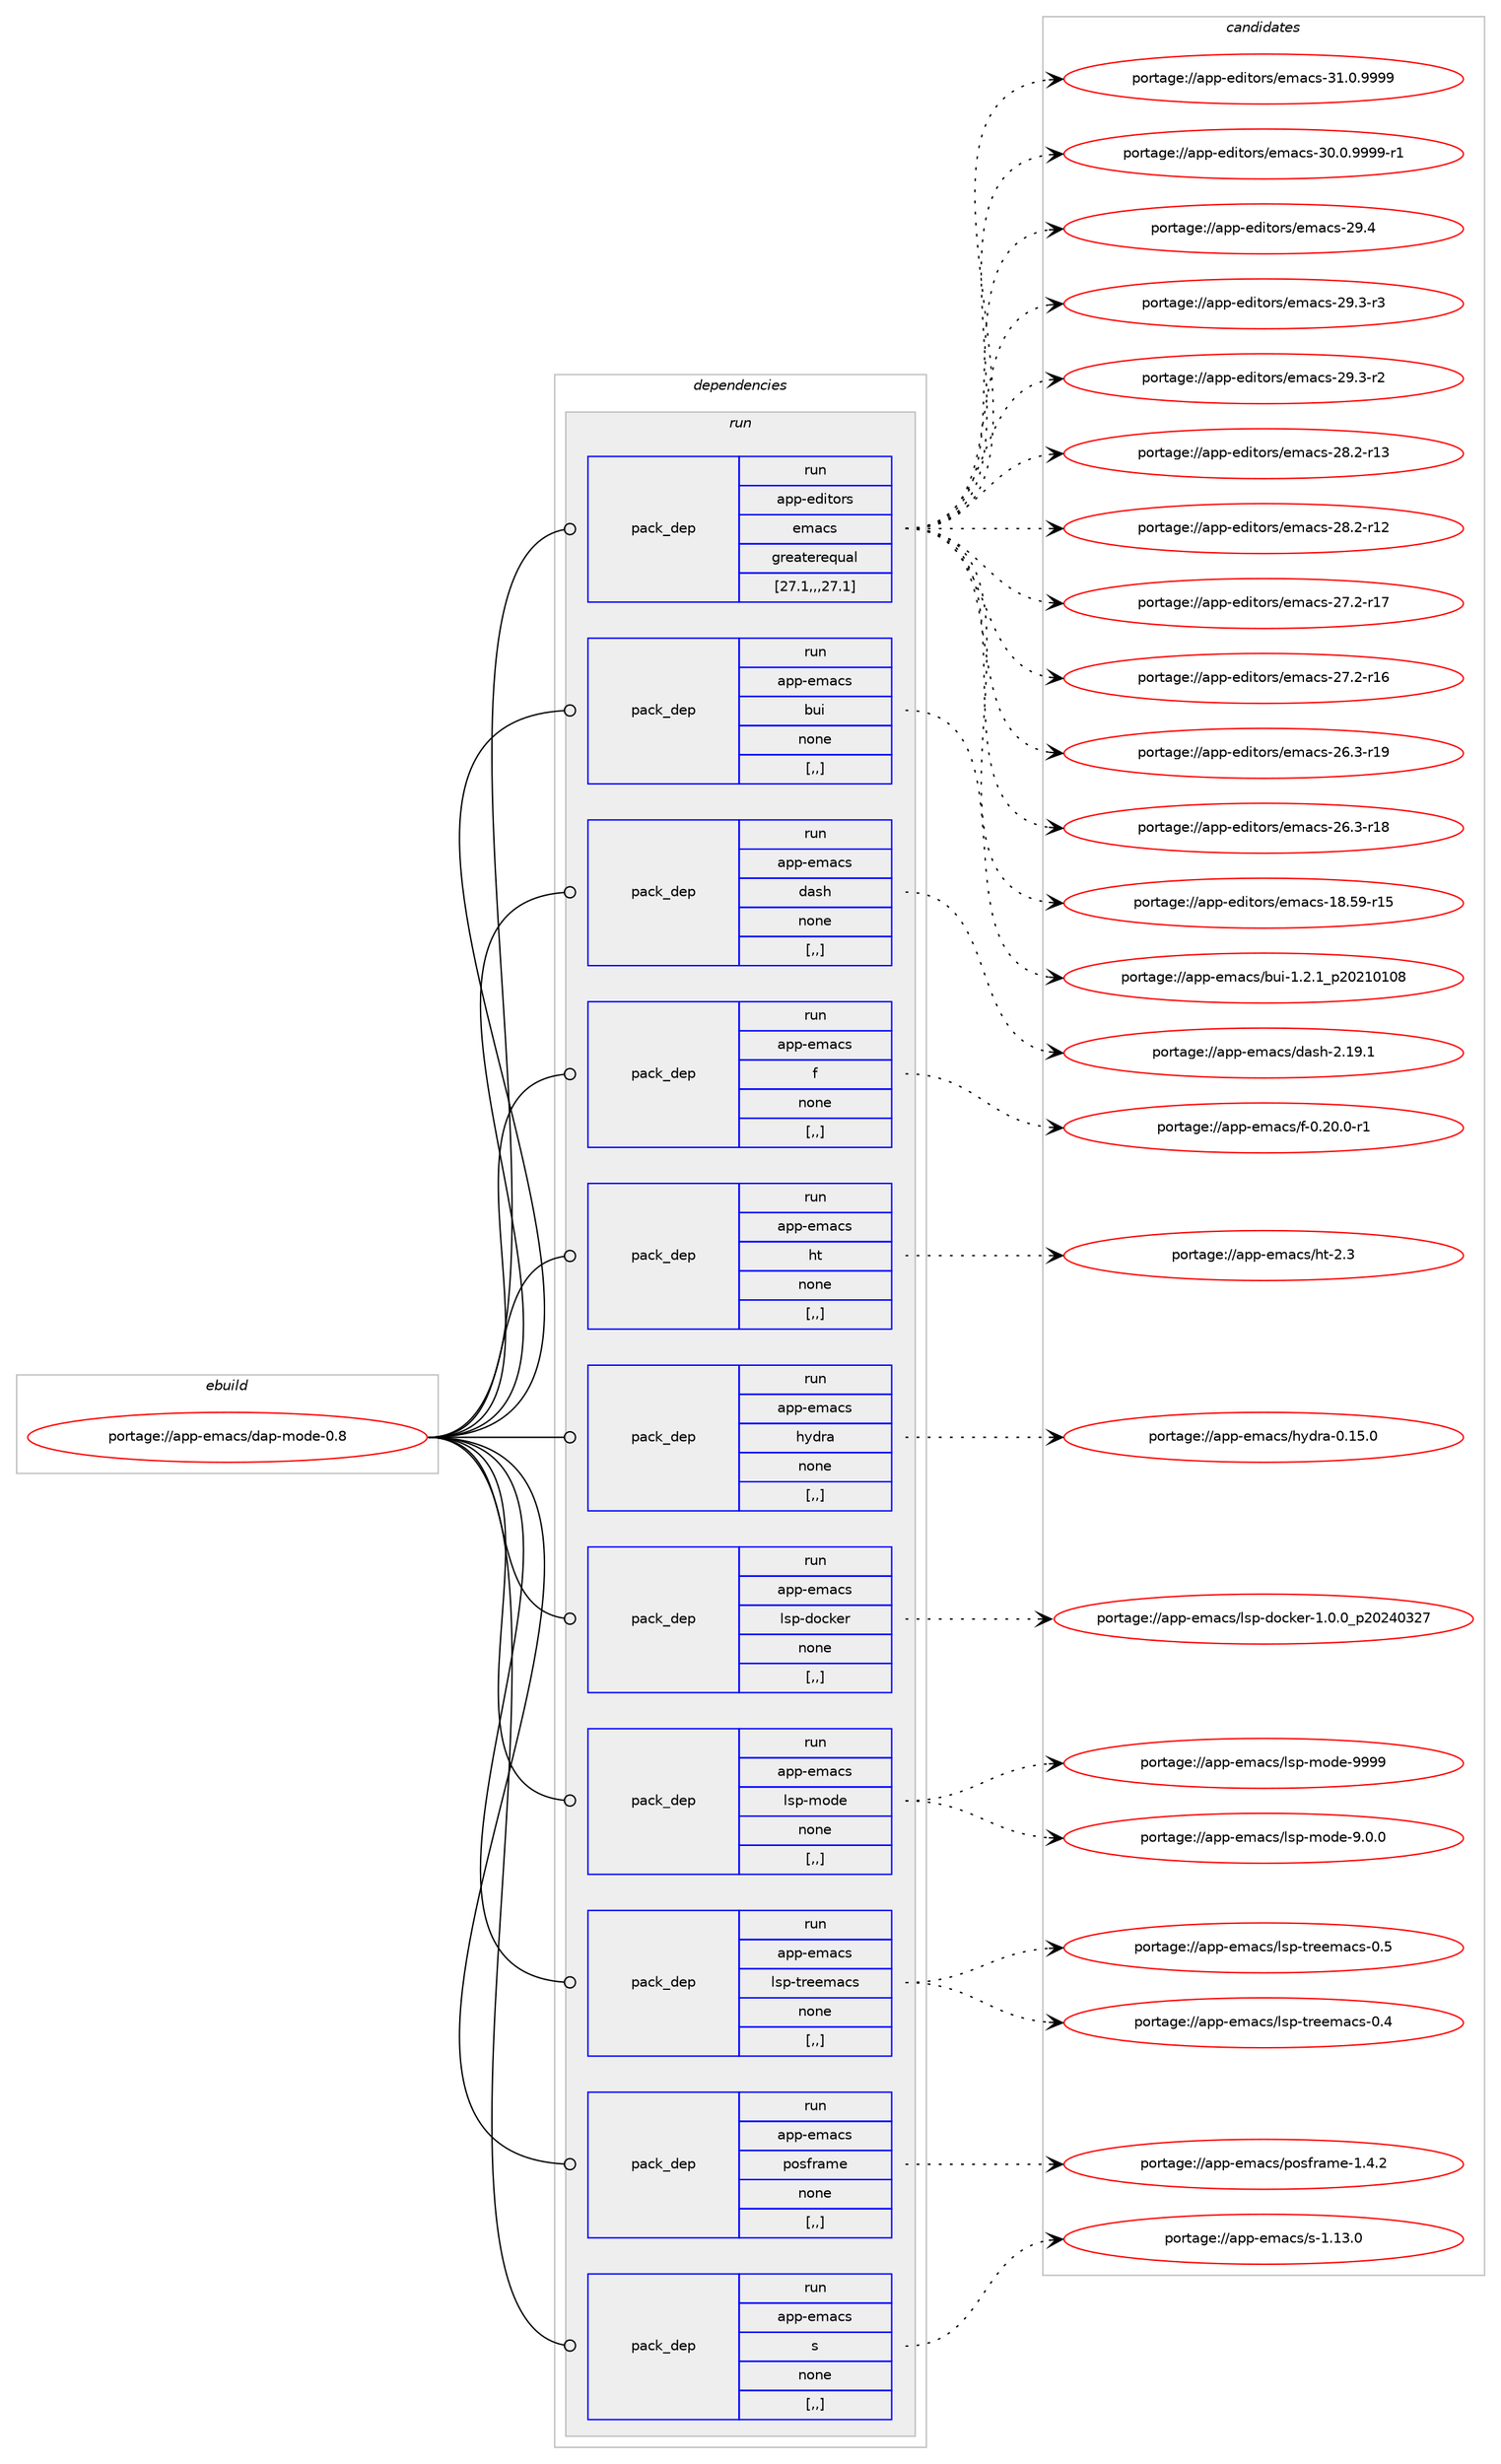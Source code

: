 digraph prolog {

# *************
# Graph options
# *************

newrank=true;
concentrate=true;
compound=true;
graph [rankdir=LR,fontname=Helvetica,fontsize=10,ranksep=1.5];#, ranksep=2.5, nodesep=0.2];
edge  [arrowhead=vee];
node  [fontname=Helvetica,fontsize=10];

# **********
# The ebuild
# **********

subgraph cluster_leftcol {
color=gray;
label=<<i>ebuild</i>>;
id [label="portage://app-emacs/dap-mode-0.8", color=red, width=4, href="../app-emacs/dap-mode-0.8.svg"];
}

# ****************
# The dependencies
# ****************

subgraph cluster_midcol {
color=gray;
label=<<i>dependencies</i>>;
subgraph cluster_compile {
fillcolor="#eeeeee";
style=filled;
label=<<i>compile</i>>;
}
subgraph cluster_compileandrun {
fillcolor="#eeeeee";
style=filled;
label=<<i>compile and run</i>>;
}
subgraph cluster_run {
fillcolor="#eeeeee";
style=filled;
label=<<i>run</i>>;
subgraph pack16107 {
dependency22419 [label=<<TABLE BORDER="0" CELLBORDER="1" CELLSPACING="0" CELLPADDING="4" WIDTH="220"><TR><TD ROWSPAN="6" CELLPADDING="30">pack_dep</TD></TR><TR><TD WIDTH="110">run</TD></TR><TR><TD>app-editors</TD></TR><TR><TD>emacs</TD></TR><TR><TD>greaterequal</TD></TR><TR><TD>[27.1,,,27.1]</TD></TR></TABLE>>, shape=none, color=blue];
}
id:e -> dependency22419:w [weight=20,style="solid",arrowhead="odot"];
subgraph pack16108 {
dependency22420 [label=<<TABLE BORDER="0" CELLBORDER="1" CELLSPACING="0" CELLPADDING="4" WIDTH="220"><TR><TD ROWSPAN="6" CELLPADDING="30">pack_dep</TD></TR><TR><TD WIDTH="110">run</TD></TR><TR><TD>app-emacs</TD></TR><TR><TD>bui</TD></TR><TR><TD>none</TD></TR><TR><TD>[,,]</TD></TR></TABLE>>, shape=none, color=blue];
}
id:e -> dependency22420:w [weight=20,style="solid",arrowhead="odot"];
subgraph pack16109 {
dependency22421 [label=<<TABLE BORDER="0" CELLBORDER="1" CELLSPACING="0" CELLPADDING="4" WIDTH="220"><TR><TD ROWSPAN="6" CELLPADDING="30">pack_dep</TD></TR><TR><TD WIDTH="110">run</TD></TR><TR><TD>app-emacs</TD></TR><TR><TD>dash</TD></TR><TR><TD>none</TD></TR><TR><TD>[,,]</TD></TR></TABLE>>, shape=none, color=blue];
}
id:e -> dependency22421:w [weight=20,style="solid",arrowhead="odot"];
subgraph pack16110 {
dependency22422 [label=<<TABLE BORDER="0" CELLBORDER="1" CELLSPACING="0" CELLPADDING="4" WIDTH="220"><TR><TD ROWSPAN="6" CELLPADDING="30">pack_dep</TD></TR><TR><TD WIDTH="110">run</TD></TR><TR><TD>app-emacs</TD></TR><TR><TD>f</TD></TR><TR><TD>none</TD></TR><TR><TD>[,,]</TD></TR></TABLE>>, shape=none, color=blue];
}
id:e -> dependency22422:w [weight=20,style="solid",arrowhead="odot"];
subgraph pack16111 {
dependency22423 [label=<<TABLE BORDER="0" CELLBORDER="1" CELLSPACING="0" CELLPADDING="4" WIDTH="220"><TR><TD ROWSPAN="6" CELLPADDING="30">pack_dep</TD></TR><TR><TD WIDTH="110">run</TD></TR><TR><TD>app-emacs</TD></TR><TR><TD>ht</TD></TR><TR><TD>none</TD></TR><TR><TD>[,,]</TD></TR></TABLE>>, shape=none, color=blue];
}
id:e -> dependency22423:w [weight=20,style="solid",arrowhead="odot"];
subgraph pack16112 {
dependency22424 [label=<<TABLE BORDER="0" CELLBORDER="1" CELLSPACING="0" CELLPADDING="4" WIDTH="220"><TR><TD ROWSPAN="6" CELLPADDING="30">pack_dep</TD></TR><TR><TD WIDTH="110">run</TD></TR><TR><TD>app-emacs</TD></TR><TR><TD>hydra</TD></TR><TR><TD>none</TD></TR><TR><TD>[,,]</TD></TR></TABLE>>, shape=none, color=blue];
}
id:e -> dependency22424:w [weight=20,style="solid",arrowhead="odot"];
subgraph pack16113 {
dependency22425 [label=<<TABLE BORDER="0" CELLBORDER="1" CELLSPACING="0" CELLPADDING="4" WIDTH="220"><TR><TD ROWSPAN="6" CELLPADDING="30">pack_dep</TD></TR><TR><TD WIDTH="110">run</TD></TR><TR><TD>app-emacs</TD></TR><TR><TD>lsp-docker</TD></TR><TR><TD>none</TD></TR><TR><TD>[,,]</TD></TR></TABLE>>, shape=none, color=blue];
}
id:e -> dependency22425:w [weight=20,style="solid",arrowhead="odot"];
subgraph pack16114 {
dependency22426 [label=<<TABLE BORDER="0" CELLBORDER="1" CELLSPACING="0" CELLPADDING="4" WIDTH="220"><TR><TD ROWSPAN="6" CELLPADDING="30">pack_dep</TD></TR><TR><TD WIDTH="110">run</TD></TR><TR><TD>app-emacs</TD></TR><TR><TD>lsp-mode</TD></TR><TR><TD>none</TD></TR><TR><TD>[,,]</TD></TR></TABLE>>, shape=none, color=blue];
}
id:e -> dependency22426:w [weight=20,style="solid",arrowhead="odot"];
subgraph pack16115 {
dependency22427 [label=<<TABLE BORDER="0" CELLBORDER="1" CELLSPACING="0" CELLPADDING="4" WIDTH="220"><TR><TD ROWSPAN="6" CELLPADDING="30">pack_dep</TD></TR><TR><TD WIDTH="110">run</TD></TR><TR><TD>app-emacs</TD></TR><TR><TD>lsp-treemacs</TD></TR><TR><TD>none</TD></TR><TR><TD>[,,]</TD></TR></TABLE>>, shape=none, color=blue];
}
id:e -> dependency22427:w [weight=20,style="solid",arrowhead="odot"];
subgraph pack16116 {
dependency22428 [label=<<TABLE BORDER="0" CELLBORDER="1" CELLSPACING="0" CELLPADDING="4" WIDTH="220"><TR><TD ROWSPAN="6" CELLPADDING="30">pack_dep</TD></TR><TR><TD WIDTH="110">run</TD></TR><TR><TD>app-emacs</TD></TR><TR><TD>posframe</TD></TR><TR><TD>none</TD></TR><TR><TD>[,,]</TD></TR></TABLE>>, shape=none, color=blue];
}
id:e -> dependency22428:w [weight=20,style="solid",arrowhead="odot"];
subgraph pack16117 {
dependency22429 [label=<<TABLE BORDER="0" CELLBORDER="1" CELLSPACING="0" CELLPADDING="4" WIDTH="220"><TR><TD ROWSPAN="6" CELLPADDING="30">pack_dep</TD></TR><TR><TD WIDTH="110">run</TD></TR><TR><TD>app-emacs</TD></TR><TR><TD>s</TD></TR><TR><TD>none</TD></TR><TR><TD>[,,]</TD></TR></TABLE>>, shape=none, color=blue];
}
id:e -> dependency22429:w [weight=20,style="solid",arrowhead="odot"];
}
}

# **************
# The candidates
# **************

subgraph cluster_choices {
rank=same;
color=gray;
label=<<i>candidates</i>>;

subgraph choice16107 {
color=black;
nodesep=1;
choice971121124510110010511611111411547101109979911545514946484657575757 [label="portage://app-editors/emacs-31.0.9999", color=red, width=4,href="../app-editors/emacs-31.0.9999.svg"];
choice9711211245101100105116111114115471011099799115455148464846575757574511449 [label="portage://app-editors/emacs-30.0.9999-r1", color=red, width=4,href="../app-editors/emacs-30.0.9999-r1.svg"];
choice97112112451011001051161111141154710110997991154550574652 [label="portage://app-editors/emacs-29.4", color=red, width=4,href="../app-editors/emacs-29.4.svg"];
choice971121124510110010511611111411547101109979911545505746514511451 [label="portage://app-editors/emacs-29.3-r3", color=red, width=4,href="../app-editors/emacs-29.3-r3.svg"];
choice971121124510110010511611111411547101109979911545505746514511450 [label="portage://app-editors/emacs-29.3-r2", color=red, width=4,href="../app-editors/emacs-29.3-r2.svg"];
choice97112112451011001051161111141154710110997991154550564650451144951 [label="portage://app-editors/emacs-28.2-r13", color=red, width=4,href="../app-editors/emacs-28.2-r13.svg"];
choice97112112451011001051161111141154710110997991154550564650451144950 [label="portage://app-editors/emacs-28.2-r12", color=red, width=4,href="../app-editors/emacs-28.2-r12.svg"];
choice97112112451011001051161111141154710110997991154550554650451144955 [label="portage://app-editors/emacs-27.2-r17", color=red, width=4,href="../app-editors/emacs-27.2-r17.svg"];
choice97112112451011001051161111141154710110997991154550554650451144954 [label="portage://app-editors/emacs-27.2-r16", color=red, width=4,href="../app-editors/emacs-27.2-r16.svg"];
choice97112112451011001051161111141154710110997991154550544651451144957 [label="portage://app-editors/emacs-26.3-r19", color=red, width=4,href="../app-editors/emacs-26.3-r19.svg"];
choice97112112451011001051161111141154710110997991154550544651451144956 [label="portage://app-editors/emacs-26.3-r18", color=red, width=4,href="../app-editors/emacs-26.3-r18.svg"];
choice9711211245101100105116111114115471011099799115454956465357451144953 [label="portage://app-editors/emacs-18.59-r15", color=red, width=4,href="../app-editors/emacs-18.59-r15.svg"];
dependency22419:e -> choice971121124510110010511611111411547101109979911545514946484657575757:w [style=dotted,weight="100"];
dependency22419:e -> choice9711211245101100105116111114115471011099799115455148464846575757574511449:w [style=dotted,weight="100"];
dependency22419:e -> choice97112112451011001051161111141154710110997991154550574652:w [style=dotted,weight="100"];
dependency22419:e -> choice971121124510110010511611111411547101109979911545505746514511451:w [style=dotted,weight="100"];
dependency22419:e -> choice971121124510110010511611111411547101109979911545505746514511450:w [style=dotted,weight="100"];
dependency22419:e -> choice97112112451011001051161111141154710110997991154550564650451144951:w [style=dotted,weight="100"];
dependency22419:e -> choice97112112451011001051161111141154710110997991154550564650451144950:w [style=dotted,weight="100"];
dependency22419:e -> choice97112112451011001051161111141154710110997991154550554650451144955:w [style=dotted,weight="100"];
dependency22419:e -> choice97112112451011001051161111141154710110997991154550554650451144954:w [style=dotted,weight="100"];
dependency22419:e -> choice97112112451011001051161111141154710110997991154550544651451144957:w [style=dotted,weight="100"];
dependency22419:e -> choice97112112451011001051161111141154710110997991154550544651451144956:w [style=dotted,weight="100"];
dependency22419:e -> choice9711211245101100105116111114115471011099799115454956465357451144953:w [style=dotted,weight="100"];
}
subgraph choice16108 {
color=black;
nodesep=1;
choice971121124510110997991154798117105454946504649951125048504948494856 [label="portage://app-emacs/bui-1.2.1_p20210108", color=red, width=4,href="../app-emacs/bui-1.2.1_p20210108.svg"];
dependency22420:e -> choice971121124510110997991154798117105454946504649951125048504948494856:w [style=dotted,weight="100"];
}
subgraph choice16109 {
color=black;
nodesep=1;
choice97112112451011099799115471009711510445504649574649 [label="portage://app-emacs/dash-2.19.1", color=red, width=4,href="../app-emacs/dash-2.19.1.svg"];
dependency22421:e -> choice97112112451011099799115471009711510445504649574649:w [style=dotted,weight="100"];
}
subgraph choice16110 {
color=black;
nodesep=1;
choice9711211245101109979911547102454846504846484511449 [label="portage://app-emacs/f-0.20.0-r1", color=red, width=4,href="../app-emacs/f-0.20.0-r1.svg"];
dependency22422:e -> choice9711211245101109979911547102454846504846484511449:w [style=dotted,weight="100"];
}
subgraph choice16111 {
color=black;
nodesep=1;
choice971121124510110997991154710411645504651 [label="portage://app-emacs/ht-2.3", color=red, width=4,href="../app-emacs/ht-2.3.svg"];
dependency22423:e -> choice971121124510110997991154710411645504651:w [style=dotted,weight="100"];
}
subgraph choice16112 {
color=black;
nodesep=1;
choice97112112451011099799115471041211001149745484649534648 [label="portage://app-emacs/hydra-0.15.0", color=red, width=4,href="../app-emacs/hydra-0.15.0.svg"];
dependency22424:e -> choice97112112451011099799115471041211001149745484649534648:w [style=dotted,weight="100"];
}
subgraph choice16113 {
color=black;
nodesep=1;
choice97112112451011099799115471081151124510011199107101114454946484648951125048505248515055 [label="portage://app-emacs/lsp-docker-1.0.0_p20240327", color=red, width=4,href="../app-emacs/lsp-docker-1.0.0_p20240327.svg"];
dependency22425:e -> choice97112112451011099799115471081151124510011199107101114454946484648951125048505248515055:w [style=dotted,weight="100"];
}
subgraph choice16114 {
color=black;
nodesep=1;
choice9711211245101109979911547108115112451091111001014557575757 [label="portage://app-emacs/lsp-mode-9999", color=red, width=4,href="../app-emacs/lsp-mode-9999.svg"];
choice971121124510110997991154710811511245109111100101455746484648 [label="portage://app-emacs/lsp-mode-9.0.0", color=red, width=4,href="../app-emacs/lsp-mode-9.0.0.svg"];
dependency22426:e -> choice9711211245101109979911547108115112451091111001014557575757:w [style=dotted,weight="100"];
dependency22426:e -> choice971121124510110997991154710811511245109111100101455746484648:w [style=dotted,weight="100"];
}
subgraph choice16115 {
color=black;
nodesep=1;
choice971121124510110997991154710811511245116114101101109979911545484653 [label="portage://app-emacs/lsp-treemacs-0.5", color=red, width=4,href="../app-emacs/lsp-treemacs-0.5.svg"];
choice971121124510110997991154710811511245116114101101109979911545484652 [label="portage://app-emacs/lsp-treemacs-0.4", color=red, width=4,href="../app-emacs/lsp-treemacs-0.4.svg"];
dependency22427:e -> choice971121124510110997991154710811511245116114101101109979911545484653:w [style=dotted,weight="100"];
dependency22427:e -> choice971121124510110997991154710811511245116114101101109979911545484652:w [style=dotted,weight="100"];
}
subgraph choice16116 {
color=black;
nodesep=1;
choice971121124510110997991154711211111510211497109101454946524650 [label="portage://app-emacs/posframe-1.4.2", color=red, width=4,href="../app-emacs/posframe-1.4.2.svg"];
dependency22428:e -> choice971121124510110997991154711211111510211497109101454946524650:w [style=dotted,weight="100"];
}
subgraph choice16117 {
color=black;
nodesep=1;
choice971121124510110997991154711545494649514648 [label="portage://app-emacs/s-1.13.0", color=red, width=4,href="../app-emacs/s-1.13.0.svg"];
dependency22429:e -> choice971121124510110997991154711545494649514648:w [style=dotted,weight="100"];
}
}

}
